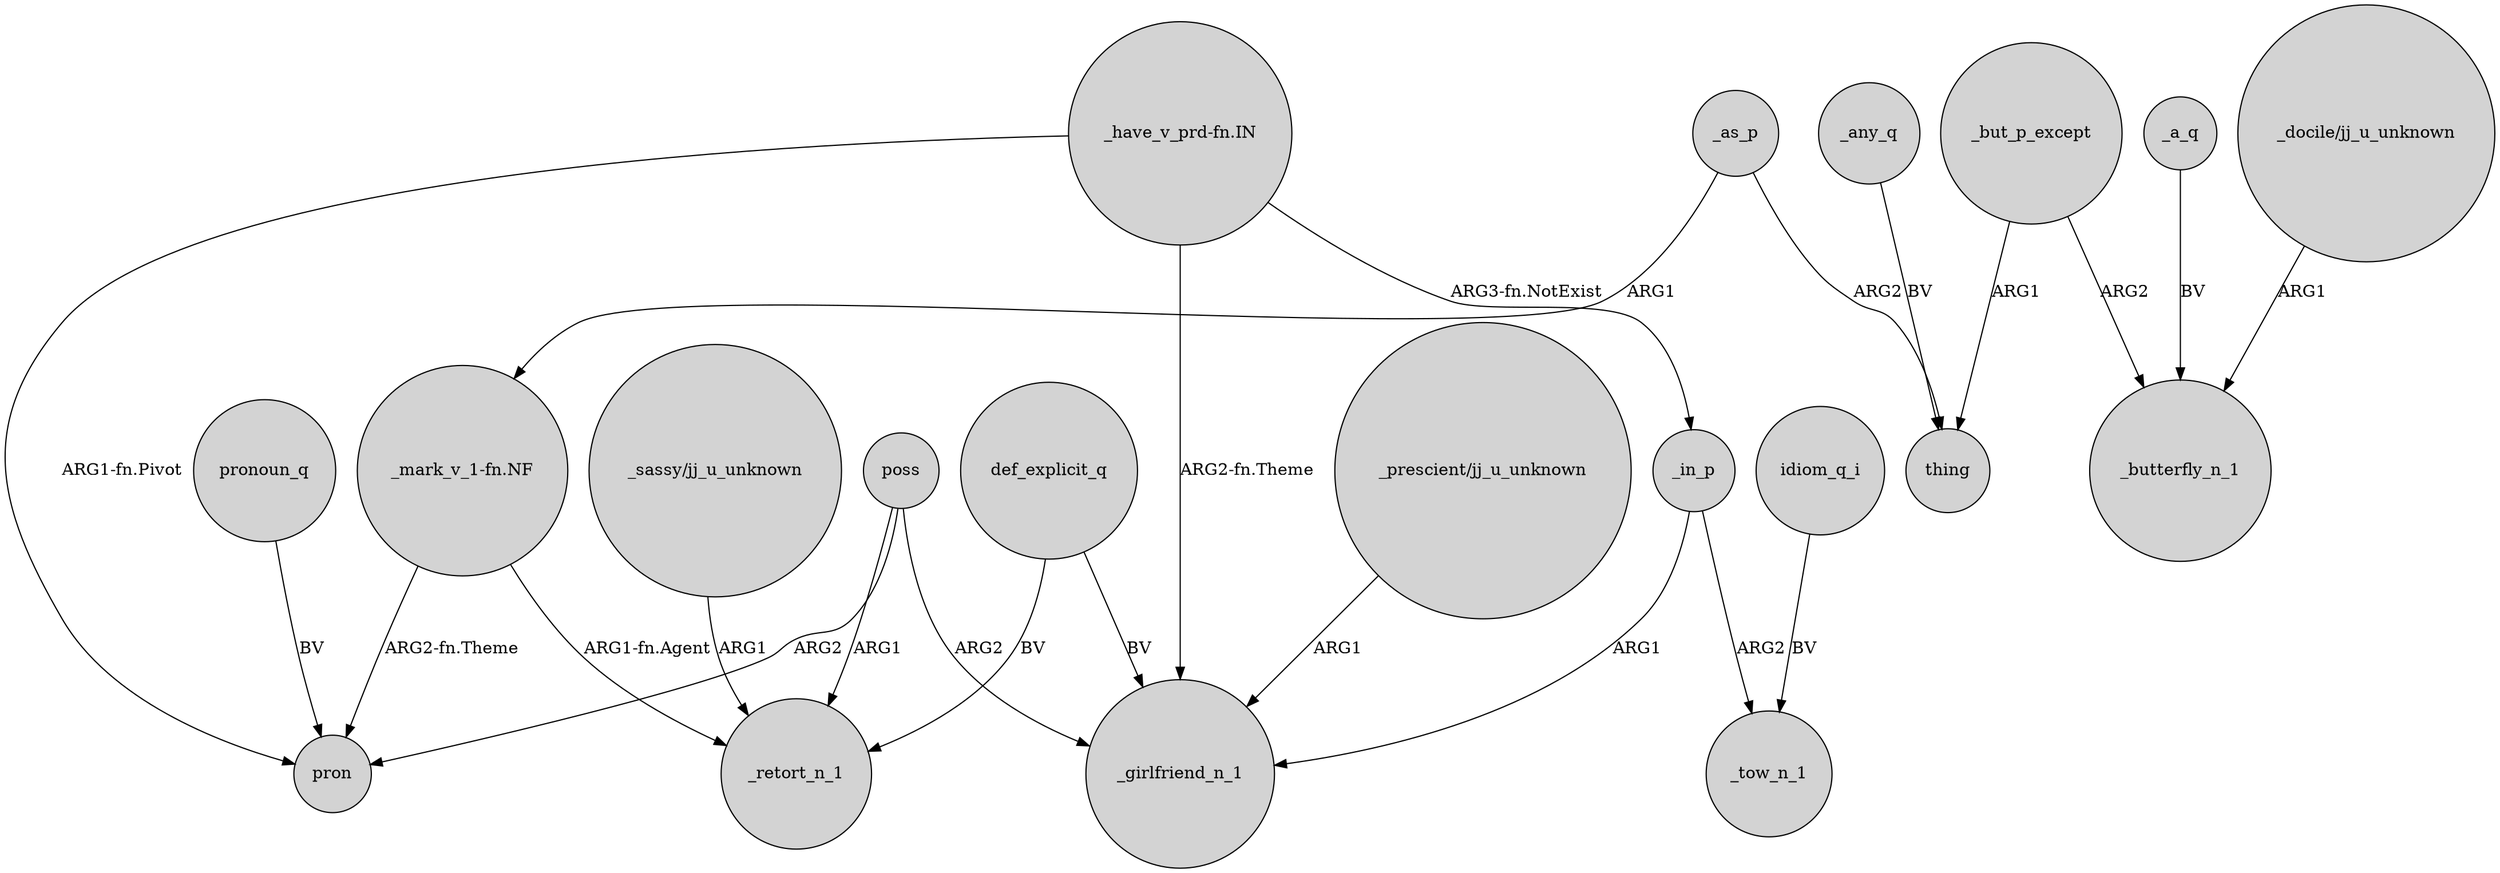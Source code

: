 digraph {
	node [shape=circle style=filled]
	"_mark_v_1-fn.NF" -> _retort_n_1 [label="ARG1-fn.Agent"]
	_as_p -> thing [label=ARG2]
	_in_p -> _girlfriend_n_1 [label=ARG1]
	poss -> pron [label=ARG2]
	poss -> _girlfriend_n_1 [label=ARG2]
	_in_p -> _tow_n_1 [label=ARG2]
	"_sassy/jj_u_unknown" -> _retort_n_1 [label=ARG1]
	def_explicit_q -> _girlfriend_n_1 [label=BV]
	_a_q -> _butterfly_n_1 [label=BV]
	_but_p_except -> thing [label=ARG1]
	_as_p -> "_mark_v_1-fn.NF" [label=ARG1]
	pronoun_q -> pron [label=BV]
	"_mark_v_1-fn.NF" -> pron [label="ARG2-fn.Theme"]
	"_have_v_prd-fn.IN" -> _in_p [label="ARG3-fn.NotExist"]
	"_have_v_prd-fn.IN" -> _girlfriend_n_1 [label="ARG2-fn.Theme"]
	def_explicit_q -> _retort_n_1 [label=BV]
	idiom_q_i -> _tow_n_1 [label=BV]
	"_prescient/jj_u_unknown" -> _girlfriend_n_1 [label=ARG1]
	poss -> _retort_n_1 [label=ARG1]
	_but_p_except -> _butterfly_n_1 [label=ARG2]
	"_docile/jj_u_unknown" -> _butterfly_n_1 [label=ARG1]
	"_have_v_prd-fn.IN" -> pron [label="ARG1-fn.Pivot"]
	_any_q -> thing [label=BV]
}
